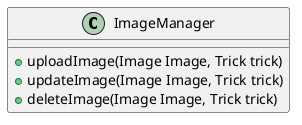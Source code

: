 @startuml ImageManager

Class ImageManager {

    + uploadImage(Image Image, Trick trick)
    + updateImage(Image Image, Trick trick)
    + deleteImage(Image Image, Trick trick)

}